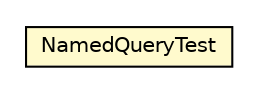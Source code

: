#!/usr/local/bin/dot
#
# Class diagram 
# Generated by UMLGraph version R5_6_6-8-g8d7759 (http://www.umlgraph.org/)
#

digraph G {
	edge [fontname="Helvetica",fontsize=10,labelfontname="Helvetica",labelfontsize=10];
	node [fontname="Helvetica",fontsize=10,shape=plaintext];
	nodesep=0.25;
	ranksep=0.5;
	// org.dayatang.domain.repository.NamedQueryTest
	c3326 [label=<<table title="org.dayatang.domain.repository.NamedQueryTest" border="0" cellborder="1" cellspacing="0" cellpadding="2" port="p" bgcolor="lemonChiffon" href="./NamedQueryTest.html">
		<tr><td><table border="0" cellspacing="0" cellpadding="1">
<tr><td align="center" balign="center"> NamedQueryTest </td></tr>
		</table></td></tr>
		</table>>, URL="./NamedQueryTest.html", fontname="Helvetica", fontcolor="black", fontsize=10.0];
}

